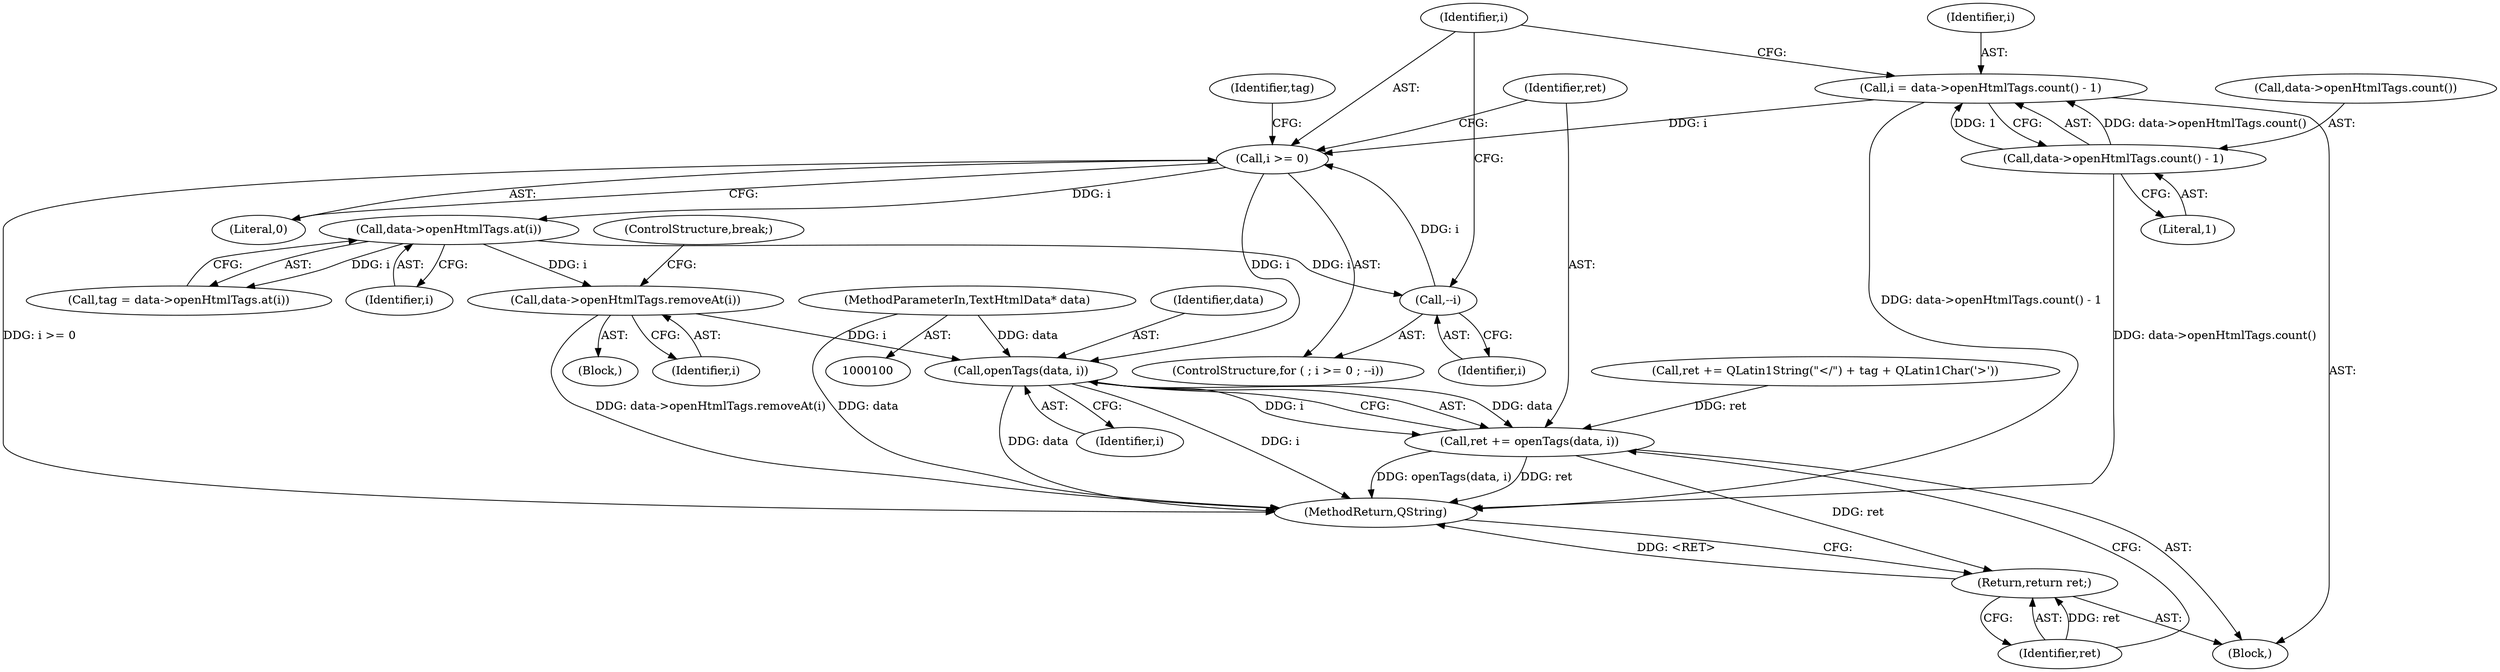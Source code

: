 digraph "1_kde_6a7f59ee1b9dbc6e5cf9e5f3b306504d02b73ef0@API" {
"1000142" [label="(Call,openTags(data, i))"];
"1000101" [label="(MethodParameterIn,TextHtmlData* data)"];
"1000113" [label="(Call,i >= 0)"];
"1000116" [label="(Call,--i)"];
"1000121" [label="(Call,data->openHtmlTags.at(i))"];
"1000107" [label="(Call,i = data->openHtmlTags.count() - 1)"];
"1000109" [label="(Call,data->openHtmlTags.count() - 1)"];
"1000137" [label="(Call,data->openHtmlTags.removeAt(i))"];
"1000140" [label="(Call,ret += openTags(data, i))"];
"1000145" [label="(Return,return ret;)"];
"1000136" [label="(Block,)"];
"1000113" [label="(Call,i >= 0)"];
"1000101" [label="(MethodParameterIn,TextHtmlData* data)"];
"1000116" [label="(Call,--i)"];
"1000145" [label="(Return,return ret;)"];
"1000143" [label="(Identifier,data)"];
"1000119" [label="(Call,tag = data->openHtmlTags.at(i))"];
"1000103" [label="(Block,)"];
"1000138" [label="(Identifier,i)"];
"1000120" [label="(Identifier,tag)"];
"1000123" [label="(Call,ret += QLatin1String(\"</\") + tag + QLatin1Char('>'))"];
"1000147" [label="(MethodReturn,QString)"];
"1000121" [label="(Call,data->openHtmlTags.at(i))"];
"1000110" [label="(Call,data->openHtmlTags.count())"];
"1000111" [label="(Literal,1)"];
"1000108" [label="(Identifier,i)"];
"1000117" [label="(Identifier,i)"];
"1000139" [label="(ControlStructure,break;)"];
"1000146" [label="(Identifier,ret)"];
"1000140" [label="(Call,ret += openTags(data, i))"];
"1000122" [label="(Identifier,i)"];
"1000142" [label="(Call,openTags(data, i))"];
"1000137" [label="(Call,data->openHtmlTags.removeAt(i))"];
"1000114" [label="(Identifier,i)"];
"1000112" [label="(ControlStructure,for ( ; i >= 0 ; --i))"];
"1000115" [label="(Literal,0)"];
"1000107" [label="(Call,i = data->openHtmlTags.count() - 1)"];
"1000144" [label="(Identifier,i)"];
"1000141" [label="(Identifier,ret)"];
"1000109" [label="(Call,data->openHtmlTags.count() - 1)"];
"1000142" -> "1000140"  [label="AST: "];
"1000142" -> "1000144"  [label="CFG: "];
"1000143" -> "1000142"  [label="AST: "];
"1000144" -> "1000142"  [label="AST: "];
"1000140" -> "1000142"  [label="CFG: "];
"1000142" -> "1000147"  [label="DDG: data"];
"1000142" -> "1000147"  [label="DDG: i"];
"1000142" -> "1000140"  [label="DDG: data"];
"1000142" -> "1000140"  [label="DDG: i"];
"1000101" -> "1000142"  [label="DDG: data"];
"1000113" -> "1000142"  [label="DDG: i"];
"1000137" -> "1000142"  [label="DDG: i"];
"1000101" -> "1000100"  [label="AST: "];
"1000101" -> "1000147"  [label="DDG: data"];
"1000113" -> "1000112"  [label="AST: "];
"1000113" -> "1000115"  [label="CFG: "];
"1000114" -> "1000113"  [label="AST: "];
"1000115" -> "1000113"  [label="AST: "];
"1000120" -> "1000113"  [label="CFG: "];
"1000141" -> "1000113"  [label="CFG: "];
"1000113" -> "1000147"  [label="DDG: i >= 0"];
"1000116" -> "1000113"  [label="DDG: i"];
"1000107" -> "1000113"  [label="DDG: i"];
"1000113" -> "1000121"  [label="DDG: i"];
"1000116" -> "1000112"  [label="AST: "];
"1000116" -> "1000117"  [label="CFG: "];
"1000117" -> "1000116"  [label="AST: "];
"1000114" -> "1000116"  [label="CFG: "];
"1000121" -> "1000116"  [label="DDG: i"];
"1000121" -> "1000119"  [label="AST: "];
"1000121" -> "1000122"  [label="CFG: "];
"1000122" -> "1000121"  [label="AST: "];
"1000119" -> "1000121"  [label="CFG: "];
"1000121" -> "1000119"  [label="DDG: i"];
"1000121" -> "1000137"  [label="DDG: i"];
"1000107" -> "1000103"  [label="AST: "];
"1000107" -> "1000109"  [label="CFG: "];
"1000108" -> "1000107"  [label="AST: "];
"1000109" -> "1000107"  [label="AST: "];
"1000114" -> "1000107"  [label="CFG: "];
"1000107" -> "1000147"  [label="DDG: data->openHtmlTags.count() - 1"];
"1000109" -> "1000107"  [label="DDG: data->openHtmlTags.count()"];
"1000109" -> "1000107"  [label="DDG: 1"];
"1000109" -> "1000111"  [label="CFG: "];
"1000110" -> "1000109"  [label="AST: "];
"1000111" -> "1000109"  [label="AST: "];
"1000109" -> "1000147"  [label="DDG: data->openHtmlTags.count()"];
"1000137" -> "1000136"  [label="AST: "];
"1000137" -> "1000138"  [label="CFG: "];
"1000138" -> "1000137"  [label="AST: "];
"1000139" -> "1000137"  [label="CFG: "];
"1000137" -> "1000147"  [label="DDG: data->openHtmlTags.removeAt(i)"];
"1000140" -> "1000103"  [label="AST: "];
"1000141" -> "1000140"  [label="AST: "];
"1000146" -> "1000140"  [label="CFG: "];
"1000140" -> "1000147"  [label="DDG: openTags(data, i)"];
"1000140" -> "1000147"  [label="DDG: ret"];
"1000123" -> "1000140"  [label="DDG: ret"];
"1000140" -> "1000145"  [label="DDG: ret"];
"1000145" -> "1000103"  [label="AST: "];
"1000145" -> "1000146"  [label="CFG: "];
"1000146" -> "1000145"  [label="AST: "];
"1000147" -> "1000145"  [label="CFG: "];
"1000145" -> "1000147"  [label="DDG: <RET>"];
"1000146" -> "1000145"  [label="DDG: ret"];
}
